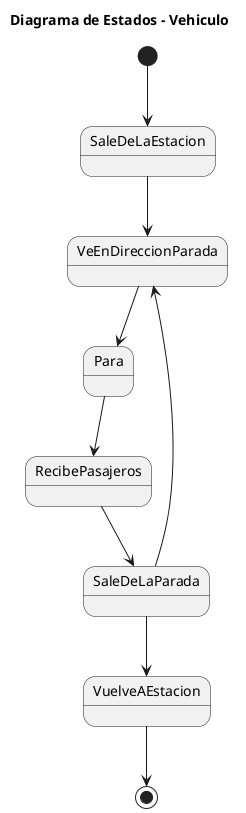 @startuml
title Diagrama de Estados - Vehiculo

[*] --> SaleDeLaEstacion

SaleDeLaEstacion --> VeEnDireccionParada 

VeEnDireccionParada  --> Para 

Para --> RecibePasajeros 

RecibePasajeros --> SaleDeLaParada 

SaleDeLaParada --> VeEnDireccionParada
SaleDeLaParada --> VuelveAEstacion

VuelveAEstacion --> [*]

@enduml